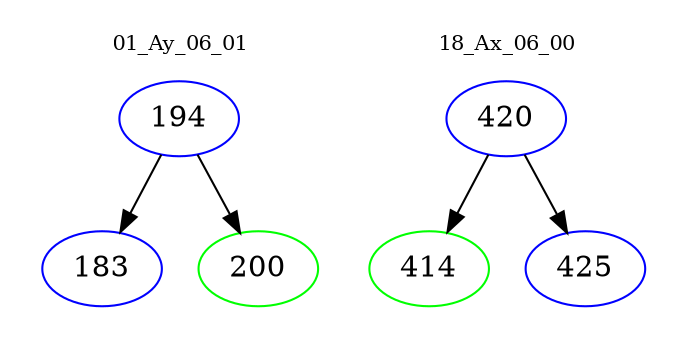 digraph{
subgraph cluster_0 {
color = white
label = "01_Ay_06_01";
fontsize=10;
T0_194 [label="194", color="blue"]
T0_194 -> T0_183 [color="black"]
T0_183 [label="183", color="blue"]
T0_194 -> T0_200 [color="black"]
T0_200 [label="200", color="green"]
}
subgraph cluster_1 {
color = white
label = "18_Ax_06_00";
fontsize=10;
T1_420 [label="420", color="blue"]
T1_420 -> T1_414 [color="black"]
T1_414 [label="414", color="green"]
T1_420 -> T1_425 [color="black"]
T1_425 [label="425", color="blue"]
}
}
